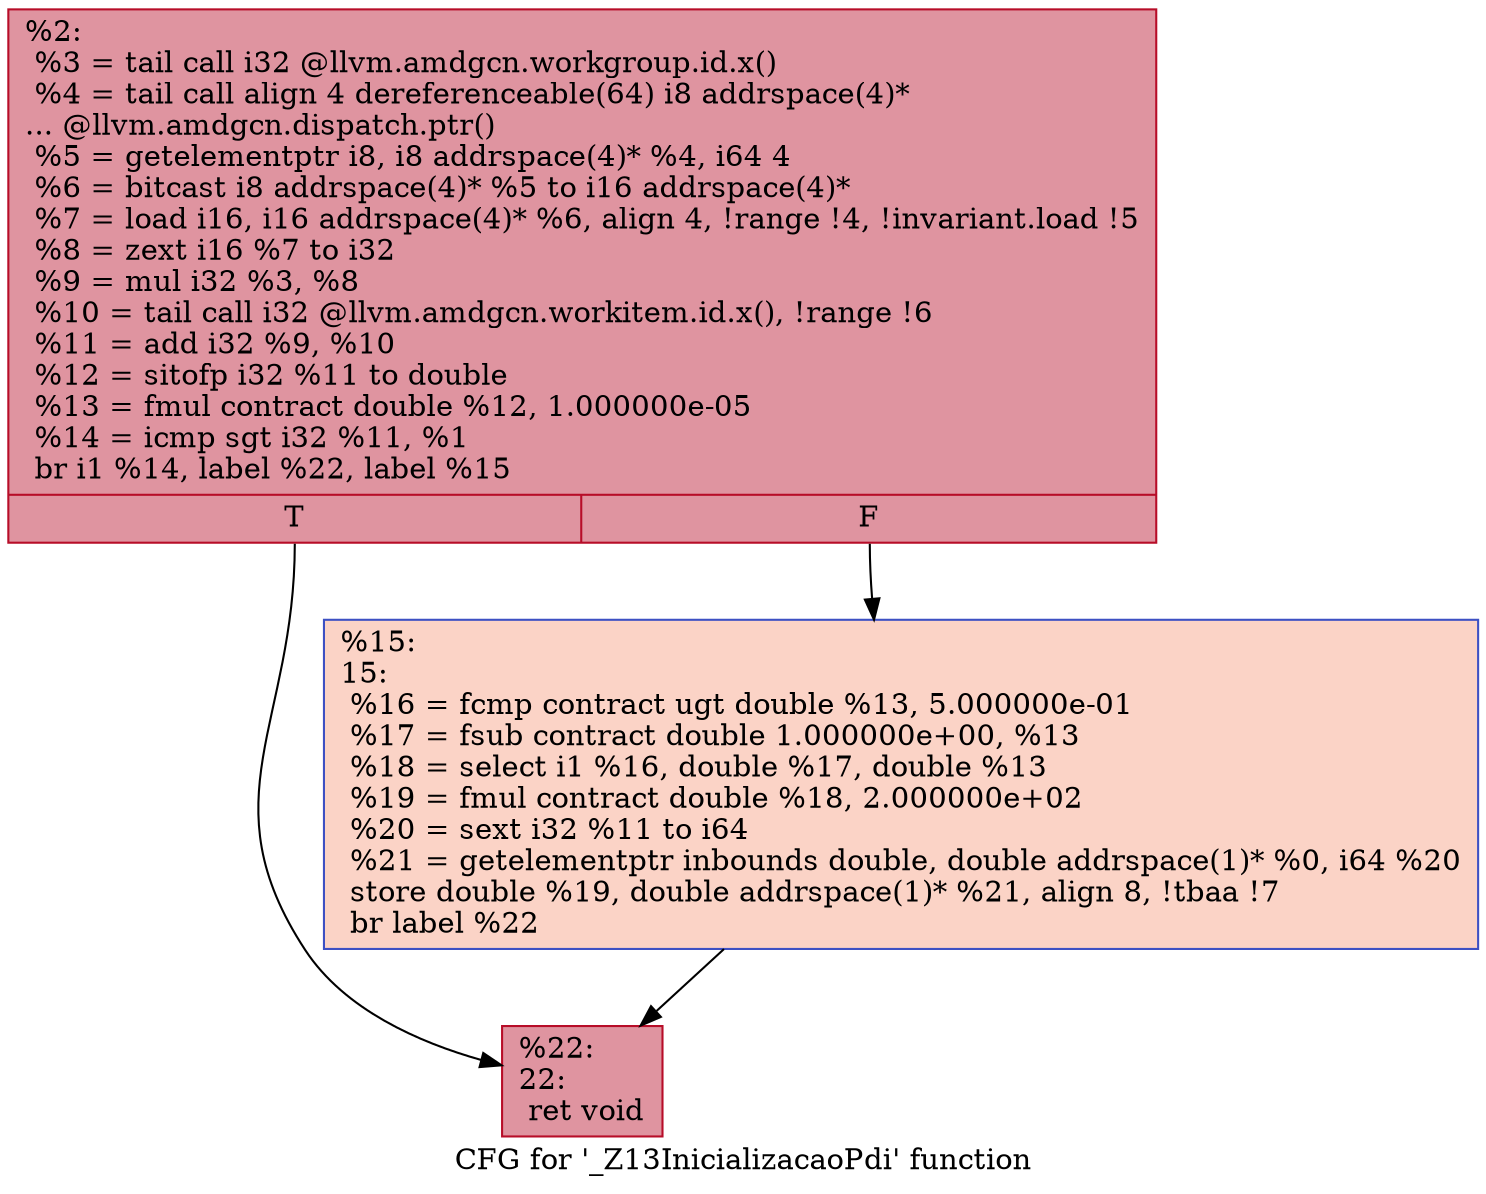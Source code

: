 digraph "CFG for '_Z13InicializacaoPdi' function" {
	label="CFG for '_Z13InicializacaoPdi' function";

	Node0x57cdfe0 [shape=record,color="#b70d28ff", style=filled, fillcolor="#b70d2870",label="{%2:\l  %3 = tail call i32 @llvm.amdgcn.workgroup.id.x()\l  %4 = tail call align 4 dereferenceable(64) i8 addrspace(4)*\l... @llvm.amdgcn.dispatch.ptr()\l  %5 = getelementptr i8, i8 addrspace(4)* %4, i64 4\l  %6 = bitcast i8 addrspace(4)* %5 to i16 addrspace(4)*\l  %7 = load i16, i16 addrspace(4)* %6, align 4, !range !4, !invariant.load !5\l  %8 = zext i16 %7 to i32\l  %9 = mul i32 %3, %8\l  %10 = tail call i32 @llvm.amdgcn.workitem.id.x(), !range !6\l  %11 = add i32 %9, %10\l  %12 = sitofp i32 %11 to double\l  %13 = fmul contract double %12, 1.000000e-05\l  %14 = icmp sgt i32 %11, %1\l  br i1 %14, label %22, label %15\l|{<s0>T|<s1>F}}"];
	Node0x57cdfe0:s0 -> Node0x57d0a30;
	Node0x57cdfe0:s1 -> Node0x57d0ac0;
	Node0x57d0ac0 [shape=record,color="#3d50c3ff", style=filled, fillcolor="#f59c7d70",label="{%15:\l15:                                               \l  %16 = fcmp contract ugt double %13, 5.000000e-01\l  %17 = fsub contract double 1.000000e+00, %13\l  %18 = select i1 %16, double %17, double %13\l  %19 = fmul contract double %18, 2.000000e+02\l  %20 = sext i32 %11 to i64\l  %21 = getelementptr inbounds double, double addrspace(1)* %0, i64 %20\l  store double %19, double addrspace(1)* %21, align 8, !tbaa !7\l  br label %22\l}"];
	Node0x57d0ac0 -> Node0x57d0a30;
	Node0x57d0a30 [shape=record,color="#b70d28ff", style=filled, fillcolor="#b70d2870",label="{%22:\l22:                                               \l  ret void\l}"];
}
